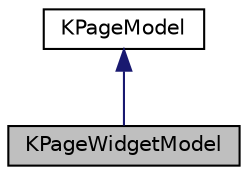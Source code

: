 digraph "KPageWidgetModel"
{
  edge [fontname="Helvetica",fontsize="10",labelfontname="Helvetica",labelfontsize="10"];
  node [fontname="Helvetica",fontsize="10",shape=record];
  Node0 [label="KPageWidgetModel",height=0.2,width=0.4,color="black", fillcolor="grey75", style="filled", fontcolor="black"];
  Node1 -> Node0 [dir="back",color="midnightblue",fontsize="10",style="solid",fontname="Helvetica"];
  Node1 [label="KPageModel",height=0.2,width=0.4,color="black", fillcolor="white", style="filled",URL="$classKPageModel.html",tooltip="A base class for a model used by KPageView. "];
}
